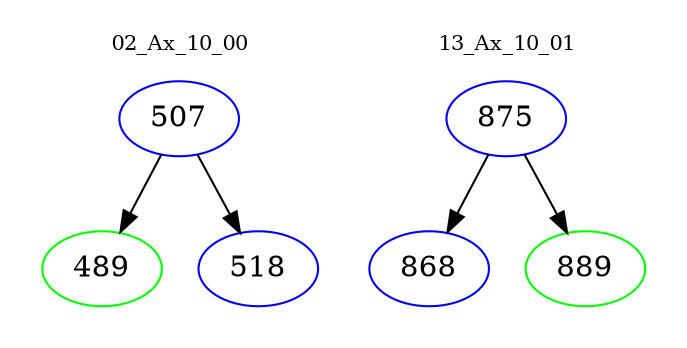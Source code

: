 digraph{
subgraph cluster_0 {
color = white
label = "02_Ax_10_00";
fontsize=10;
T0_507 [label="507", color="blue"]
T0_507 -> T0_489 [color="black"]
T0_489 [label="489", color="green"]
T0_507 -> T0_518 [color="black"]
T0_518 [label="518", color="blue"]
}
subgraph cluster_1 {
color = white
label = "13_Ax_10_01";
fontsize=10;
T1_875 [label="875", color="blue"]
T1_875 -> T1_868 [color="black"]
T1_868 [label="868", color="blue"]
T1_875 -> T1_889 [color="black"]
T1_889 [label="889", color="green"]
}
}
